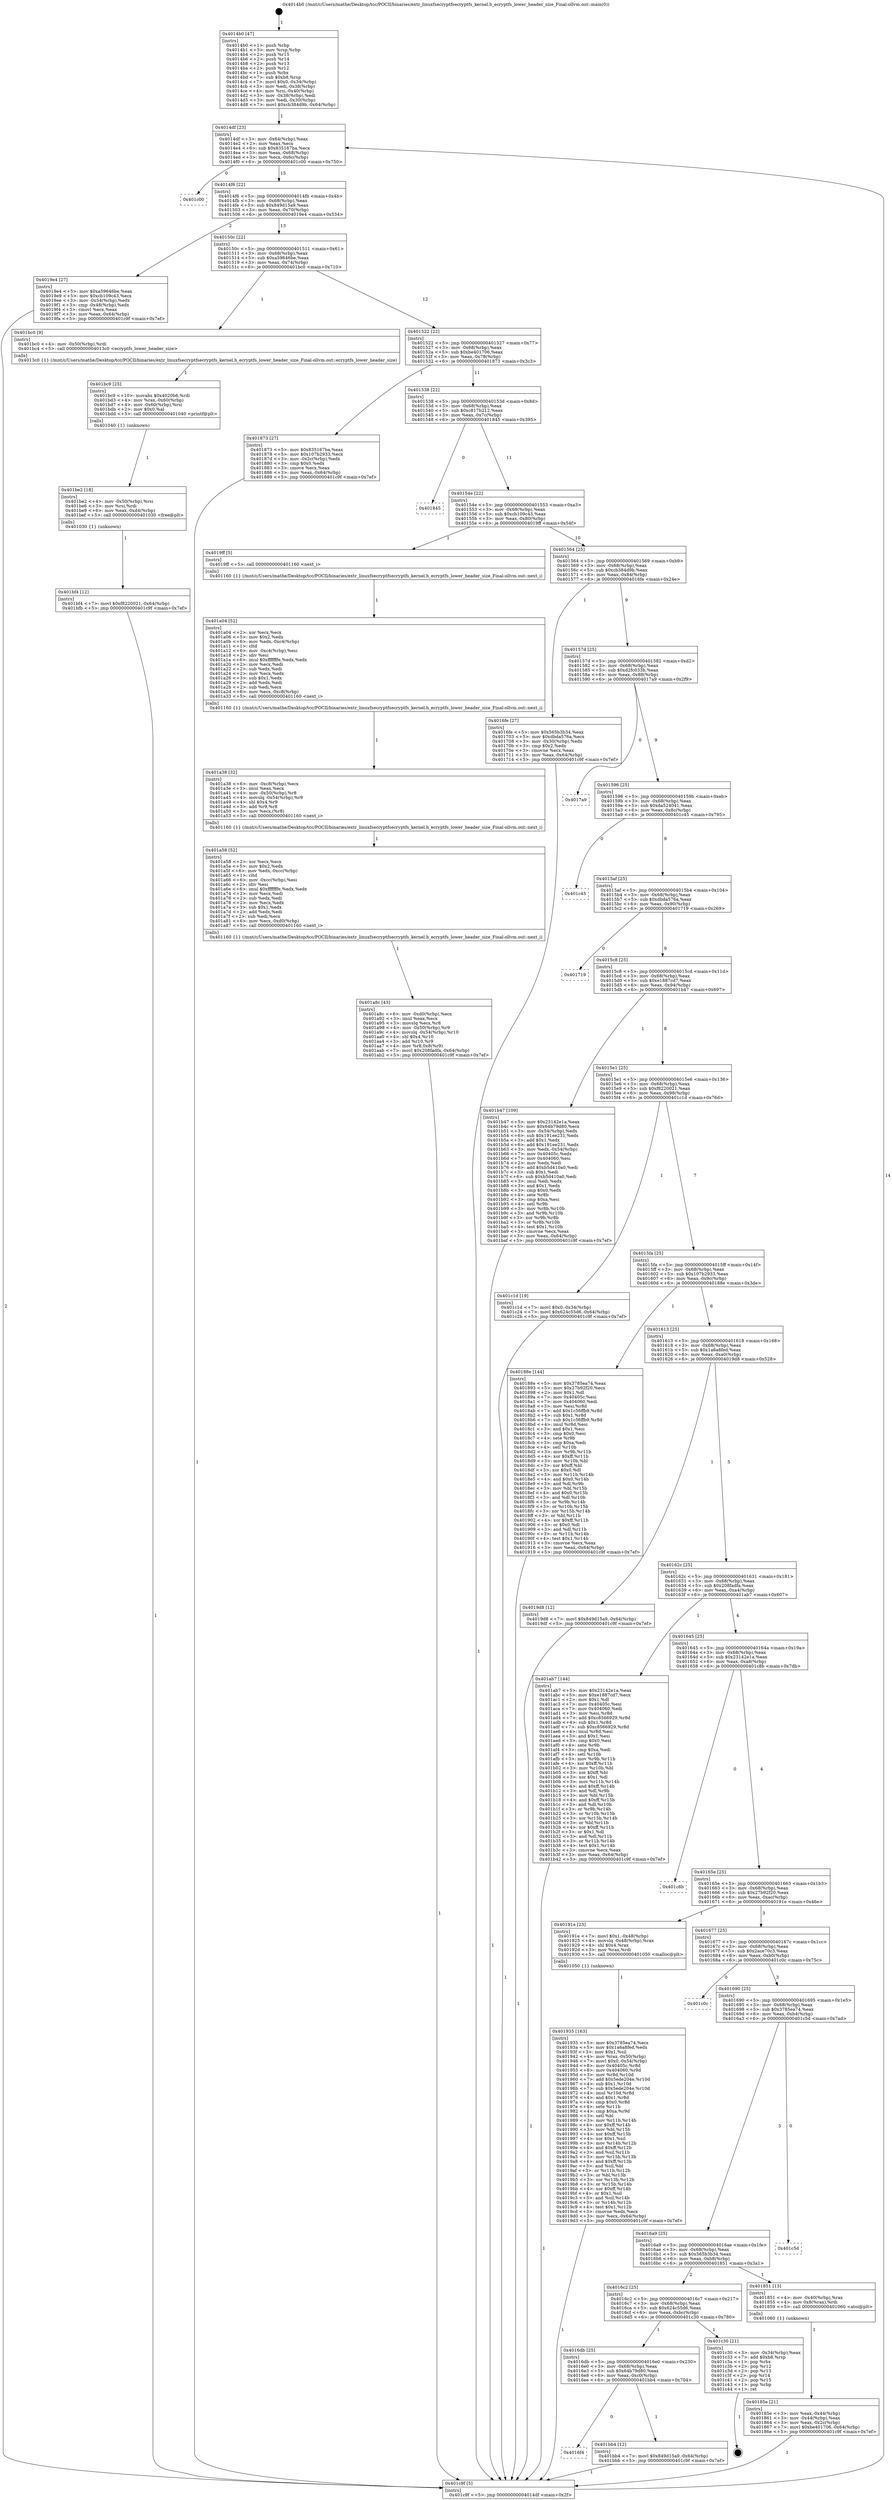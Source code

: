digraph "0x4014b0" {
  label = "0x4014b0 (/mnt/c/Users/mathe/Desktop/tcc/POCII/binaries/extr_linuxfsecryptfsecryptfs_kernel.h_ecryptfs_lower_header_size_Final-ollvm.out::main(0))"
  labelloc = "t"
  node[shape=record]

  Entry [label="",width=0.3,height=0.3,shape=circle,fillcolor=black,style=filled]
  "0x4014df" [label="{
     0x4014df [23]\l
     | [instrs]\l
     &nbsp;&nbsp;0x4014df \<+3\>: mov -0x64(%rbp),%eax\l
     &nbsp;&nbsp;0x4014e2 \<+2\>: mov %eax,%ecx\l
     &nbsp;&nbsp;0x4014e4 \<+6\>: sub $0x835167ba,%ecx\l
     &nbsp;&nbsp;0x4014ea \<+3\>: mov %eax,-0x68(%rbp)\l
     &nbsp;&nbsp;0x4014ed \<+3\>: mov %ecx,-0x6c(%rbp)\l
     &nbsp;&nbsp;0x4014f0 \<+6\>: je 0000000000401c00 \<main+0x750\>\l
  }"]
  "0x401c00" [label="{
     0x401c00\l
  }", style=dashed]
  "0x4014f6" [label="{
     0x4014f6 [22]\l
     | [instrs]\l
     &nbsp;&nbsp;0x4014f6 \<+5\>: jmp 00000000004014fb \<main+0x4b\>\l
     &nbsp;&nbsp;0x4014fb \<+3\>: mov -0x68(%rbp),%eax\l
     &nbsp;&nbsp;0x4014fe \<+5\>: sub $0x849d15a9,%eax\l
     &nbsp;&nbsp;0x401503 \<+3\>: mov %eax,-0x70(%rbp)\l
     &nbsp;&nbsp;0x401506 \<+6\>: je 00000000004019e4 \<main+0x534\>\l
  }"]
  Exit [label="",width=0.3,height=0.3,shape=circle,fillcolor=black,style=filled,peripheries=2]
  "0x4019e4" [label="{
     0x4019e4 [27]\l
     | [instrs]\l
     &nbsp;&nbsp;0x4019e4 \<+5\>: mov $0xa59646be,%eax\l
     &nbsp;&nbsp;0x4019e9 \<+5\>: mov $0xcb109c43,%ecx\l
     &nbsp;&nbsp;0x4019ee \<+3\>: mov -0x54(%rbp),%edx\l
     &nbsp;&nbsp;0x4019f1 \<+3\>: cmp -0x48(%rbp),%edx\l
     &nbsp;&nbsp;0x4019f4 \<+3\>: cmovl %ecx,%eax\l
     &nbsp;&nbsp;0x4019f7 \<+3\>: mov %eax,-0x64(%rbp)\l
     &nbsp;&nbsp;0x4019fa \<+5\>: jmp 0000000000401c9f \<main+0x7ef\>\l
  }"]
  "0x40150c" [label="{
     0x40150c [22]\l
     | [instrs]\l
     &nbsp;&nbsp;0x40150c \<+5\>: jmp 0000000000401511 \<main+0x61\>\l
     &nbsp;&nbsp;0x401511 \<+3\>: mov -0x68(%rbp),%eax\l
     &nbsp;&nbsp;0x401514 \<+5\>: sub $0xa59646be,%eax\l
     &nbsp;&nbsp;0x401519 \<+3\>: mov %eax,-0x74(%rbp)\l
     &nbsp;&nbsp;0x40151c \<+6\>: je 0000000000401bc0 \<main+0x710\>\l
  }"]
  "0x401bf4" [label="{
     0x401bf4 [12]\l
     | [instrs]\l
     &nbsp;&nbsp;0x401bf4 \<+7\>: movl $0xf8220021,-0x64(%rbp)\l
     &nbsp;&nbsp;0x401bfb \<+5\>: jmp 0000000000401c9f \<main+0x7ef\>\l
  }"]
  "0x401bc0" [label="{
     0x401bc0 [9]\l
     | [instrs]\l
     &nbsp;&nbsp;0x401bc0 \<+4\>: mov -0x50(%rbp),%rdi\l
     &nbsp;&nbsp;0x401bc4 \<+5\>: call 00000000004013c0 \<ecryptfs_lower_header_size\>\l
     | [calls]\l
     &nbsp;&nbsp;0x4013c0 \{1\} (/mnt/c/Users/mathe/Desktop/tcc/POCII/binaries/extr_linuxfsecryptfsecryptfs_kernel.h_ecryptfs_lower_header_size_Final-ollvm.out::ecryptfs_lower_header_size)\l
  }"]
  "0x401522" [label="{
     0x401522 [22]\l
     | [instrs]\l
     &nbsp;&nbsp;0x401522 \<+5\>: jmp 0000000000401527 \<main+0x77\>\l
     &nbsp;&nbsp;0x401527 \<+3\>: mov -0x68(%rbp),%eax\l
     &nbsp;&nbsp;0x40152a \<+5\>: sub $0xbe401706,%eax\l
     &nbsp;&nbsp;0x40152f \<+3\>: mov %eax,-0x78(%rbp)\l
     &nbsp;&nbsp;0x401532 \<+6\>: je 0000000000401873 \<main+0x3c3\>\l
  }"]
  "0x401be2" [label="{
     0x401be2 [18]\l
     | [instrs]\l
     &nbsp;&nbsp;0x401be2 \<+4\>: mov -0x50(%rbp),%rsi\l
     &nbsp;&nbsp;0x401be6 \<+3\>: mov %rsi,%rdi\l
     &nbsp;&nbsp;0x401be9 \<+6\>: mov %eax,-0xd4(%rbp)\l
     &nbsp;&nbsp;0x401bef \<+5\>: call 0000000000401030 \<free@plt\>\l
     | [calls]\l
     &nbsp;&nbsp;0x401030 \{1\} (unknown)\l
  }"]
  "0x401873" [label="{
     0x401873 [27]\l
     | [instrs]\l
     &nbsp;&nbsp;0x401873 \<+5\>: mov $0x835167ba,%eax\l
     &nbsp;&nbsp;0x401878 \<+5\>: mov $0x107b2933,%ecx\l
     &nbsp;&nbsp;0x40187d \<+3\>: mov -0x2c(%rbp),%edx\l
     &nbsp;&nbsp;0x401880 \<+3\>: cmp $0x0,%edx\l
     &nbsp;&nbsp;0x401883 \<+3\>: cmove %ecx,%eax\l
     &nbsp;&nbsp;0x401886 \<+3\>: mov %eax,-0x64(%rbp)\l
     &nbsp;&nbsp;0x401889 \<+5\>: jmp 0000000000401c9f \<main+0x7ef\>\l
  }"]
  "0x401538" [label="{
     0x401538 [22]\l
     | [instrs]\l
     &nbsp;&nbsp;0x401538 \<+5\>: jmp 000000000040153d \<main+0x8d\>\l
     &nbsp;&nbsp;0x40153d \<+3\>: mov -0x68(%rbp),%eax\l
     &nbsp;&nbsp;0x401540 \<+5\>: sub $0xc817b212,%eax\l
     &nbsp;&nbsp;0x401545 \<+3\>: mov %eax,-0x7c(%rbp)\l
     &nbsp;&nbsp;0x401548 \<+6\>: je 0000000000401845 \<main+0x395\>\l
  }"]
  "0x401bc9" [label="{
     0x401bc9 [25]\l
     | [instrs]\l
     &nbsp;&nbsp;0x401bc9 \<+10\>: movabs $0x4020b6,%rdi\l
     &nbsp;&nbsp;0x401bd3 \<+4\>: mov %rax,-0x60(%rbp)\l
     &nbsp;&nbsp;0x401bd7 \<+4\>: mov -0x60(%rbp),%rsi\l
     &nbsp;&nbsp;0x401bdb \<+2\>: mov $0x0,%al\l
     &nbsp;&nbsp;0x401bdd \<+5\>: call 0000000000401040 \<printf@plt\>\l
     | [calls]\l
     &nbsp;&nbsp;0x401040 \{1\} (unknown)\l
  }"]
  "0x401845" [label="{
     0x401845\l
  }", style=dashed]
  "0x40154e" [label="{
     0x40154e [22]\l
     | [instrs]\l
     &nbsp;&nbsp;0x40154e \<+5\>: jmp 0000000000401553 \<main+0xa3\>\l
     &nbsp;&nbsp;0x401553 \<+3\>: mov -0x68(%rbp),%eax\l
     &nbsp;&nbsp;0x401556 \<+5\>: sub $0xcb109c43,%eax\l
     &nbsp;&nbsp;0x40155b \<+3\>: mov %eax,-0x80(%rbp)\l
     &nbsp;&nbsp;0x40155e \<+6\>: je 00000000004019ff \<main+0x54f\>\l
  }"]
  "0x4016f4" [label="{
     0x4016f4\l
  }", style=dashed]
  "0x4019ff" [label="{
     0x4019ff [5]\l
     | [instrs]\l
     &nbsp;&nbsp;0x4019ff \<+5\>: call 0000000000401160 \<next_i\>\l
     | [calls]\l
     &nbsp;&nbsp;0x401160 \{1\} (/mnt/c/Users/mathe/Desktop/tcc/POCII/binaries/extr_linuxfsecryptfsecryptfs_kernel.h_ecryptfs_lower_header_size_Final-ollvm.out::next_i)\l
  }"]
  "0x401564" [label="{
     0x401564 [25]\l
     | [instrs]\l
     &nbsp;&nbsp;0x401564 \<+5\>: jmp 0000000000401569 \<main+0xb9\>\l
     &nbsp;&nbsp;0x401569 \<+3\>: mov -0x68(%rbp),%eax\l
     &nbsp;&nbsp;0x40156c \<+5\>: sub $0xcb384d9b,%eax\l
     &nbsp;&nbsp;0x401571 \<+6\>: mov %eax,-0x84(%rbp)\l
     &nbsp;&nbsp;0x401577 \<+6\>: je 00000000004016fe \<main+0x24e\>\l
  }"]
  "0x401bb4" [label="{
     0x401bb4 [12]\l
     | [instrs]\l
     &nbsp;&nbsp;0x401bb4 \<+7\>: movl $0x849d15a9,-0x64(%rbp)\l
     &nbsp;&nbsp;0x401bbb \<+5\>: jmp 0000000000401c9f \<main+0x7ef\>\l
  }"]
  "0x4016fe" [label="{
     0x4016fe [27]\l
     | [instrs]\l
     &nbsp;&nbsp;0x4016fe \<+5\>: mov $0x565b3b34,%eax\l
     &nbsp;&nbsp;0x401703 \<+5\>: mov $0xdbda576a,%ecx\l
     &nbsp;&nbsp;0x401708 \<+3\>: mov -0x30(%rbp),%edx\l
     &nbsp;&nbsp;0x40170b \<+3\>: cmp $0x2,%edx\l
     &nbsp;&nbsp;0x40170e \<+3\>: cmovne %ecx,%eax\l
     &nbsp;&nbsp;0x401711 \<+3\>: mov %eax,-0x64(%rbp)\l
     &nbsp;&nbsp;0x401714 \<+5\>: jmp 0000000000401c9f \<main+0x7ef\>\l
  }"]
  "0x40157d" [label="{
     0x40157d [25]\l
     | [instrs]\l
     &nbsp;&nbsp;0x40157d \<+5\>: jmp 0000000000401582 \<main+0xd2\>\l
     &nbsp;&nbsp;0x401582 \<+3\>: mov -0x68(%rbp),%eax\l
     &nbsp;&nbsp;0x401585 \<+5\>: sub $0xd2fc033b,%eax\l
     &nbsp;&nbsp;0x40158a \<+6\>: mov %eax,-0x88(%rbp)\l
     &nbsp;&nbsp;0x401590 \<+6\>: je 00000000004017a9 \<main+0x2f9\>\l
  }"]
  "0x401c9f" [label="{
     0x401c9f [5]\l
     | [instrs]\l
     &nbsp;&nbsp;0x401c9f \<+5\>: jmp 00000000004014df \<main+0x2f\>\l
  }"]
  "0x4014b0" [label="{
     0x4014b0 [47]\l
     | [instrs]\l
     &nbsp;&nbsp;0x4014b0 \<+1\>: push %rbp\l
     &nbsp;&nbsp;0x4014b1 \<+3\>: mov %rsp,%rbp\l
     &nbsp;&nbsp;0x4014b4 \<+2\>: push %r15\l
     &nbsp;&nbsp;0x4014b6 \<+2\>: push %r14\l
     &nbsp;&nbsp;0x4014b8 \<+2\>: push %r13\l
     &nbsp;&nbsp;0x4014ba \<+2\>: push %r12\l
     &nbsp;&nbsp;0x4014bc \<+1\>: push %rbx\l
     &nbsp;&nbsp;0x4014bd \<+7\>: sub $0xb8,%rsp\l
     &nbsp;&nbsp;0x4014c4 \<+7\>: movl $0x0,-0x34(%rbp)\l
     &nbsp;&nbsp;0x4014cb \<+3\>: mov %edi,-0x38(%rbp)\l
     &nbsp;&nbsp;0x4014ce \<+4\>: mov %rsi,-0x40(%rbp)\l
     &nbsp;&nbsp;0x4014d2 \<+3\>: mov -0x38(%rbp),%edi\l
     &nbsp;&nbsp;0x4014d5 \<+3\>: mov %edi,-0x30(%rbp)\l
     &nbsp;&nbsp;0x4014d8 \<+7\>: movl $0xcb384d9b,-0x64(%rbp)\l
  }"]
  "0x4016db" [label="{
     0x4016db [25]\l
     | [instrs]\l
     &nbsp;&nbsp;0x4016db \<+5\>: jmp 00000000004016e0 \<main+0x230\>\l
     &nbsp;&nbsp;0x4016e0 \<+3\>: mov -0x68(%rbp),%eax\l
     &nbsp;&nbsp;0x4016e3 \<+5\>: sub $0x64b79d80,%eax\l
     &nbsp;&nbsp;0x4016e8 \<+6\>: mov %eax,-0xc0(%rbp)\l
     &nbsp;&nbsp;0x4016ee \<+6\>: je 0000000000401bb4 \<main+0x704\>\l
  }"]
  "0x4017a9" [label="{
     0x4017a9\l
  }", style=dashed]
  "0x401596" [label="{
     0x401596 [25]\l
     | [instrs]\l
     &nbsp;&nbsp;0x401596 \<+5\>: jmp 000000000040159b \<main+0xeb\>\l
     &nbsp;&nbsp;0x40159b \<+3\>: mov -0x68(%rbp),%eax\l
     &nbsp;&nbsp;0x40159e \<+5\>: sub $0xda524041,%eax\l
     &nbsp;&nbsp;0x4015a3 \<+6\>: mov %eax,-0x8c(%rbp)\l
     &nbsp;&nbsp;0x4015a9 \<+6\>: je 0000000000401c45 \<main+0x795\>\l
  }"]
  "0x401c30" [label="{
     0x401c30 [21]\l
     | [instrs]\l
     &nbsp;&nbsp;0x401c30 \<+3\>: mov -0x34(%rbp),%eax\l
     &nbsp;&nbsp;0x401c33 \<+7\>: add $0xb8,%rsp\l
     &nbsp;&nbsp;0x401c3a \<+1\>: pop %rbx\l
     &nbsp;&nbsp;0x401c3b \<+2\>: pop %r12\l
     &nbsp;&nbsp;0x401c3d \<+2\>: pop %r13\l
     &nbsp;&nbsp;0x401c3f \<+2\>: pop %r14\l
     &nbsp;&nbsp;0x401c41 \<+2\>: pop %r15\l
     &nbsp;&nbsp;0x401c43 \<+1\>: pop %rbp\l
     &nbsp;&nbsp;0x401c44 \<+1\>: ret\l
  }"]
  "0x401c45" [label="{
     0x401c45\l
  }", style=dashed]
  "0x4015af" [label="{
     0x4015af [25]\l
     | [instrs]\l
     &nbsp;&nbsp;0x4015af \<+5\>: jmp 00000000004015b4 \<main+0x104\>\l
     &nbsp;&nbsp;0x4015b4 \<+3\>: mov -0x68(%rbp),%eax\l
     &nbsp;&nbsp;0x4015b7 \<+5\>: sub $0xdbda576a,%eax\l
     &nbsp;&nbsp;0x4015bc \<+6\>: mov %eax,-0x90(%rbp)\l
     &nbsp;&nbsp;0x4015c2 \<+6\>: je 0000000000401719 \<main+0x269\>\l
  }"]
  "0x401a8c" [label="{
     0x401a8c [43]\l
     | [instrs]\l
     &nbsp;&nbsp;0x401a8c \<+6\>: mov -0xd0(%rbp),%ecx\l
     &nbsp;&nbsp;0x401a92 \<+3\>: imul %eax,%ecx\l
     &nbsp;&nbsp;0x401a95 \<+3\>: movslq %ecx,%r8\l
     &nbsp;&nbsp;0x401a98 \<+4\>: mov -0x50(%rbp),%r9\l
     &nbsp;&nbsp;0x401a9c \<+4\>: movslq -0x54(%rbp),%r10\l
     &nbsp;&nbsp;0x401aa0 \<+4\>: shl $0x4,%r10\l
     &nbsp;&nbsp;0x401aa4 \<+3\>: add %r10,%r9\l
     &nbsp;&nbsp;0x401aa7 \<+4\>: mov %r8,0x8(%r9)\l
     &nbsp;&nbsp;0x401aab \<+7\>: movl $0x208fadfa,-0x64(%rbp)\l
     &nbsp;&nbsp;0x401ab2 \<+5\>: jmp 0000000000401c9f \<main+0x7ef\>\l
  }"]
  "0x401719" [label="{
     0x401719\l
  }", style=dashed]
  "0x4015c8" [label="{
     0x4015c8 [25]\l
     | [instrs]\l
     &nbsp;&nbsp;0x4015c8 \<+5\>: jmp 00000000004015cd \<main+0x11d\>\l
     &nbsp;&nbsp;0x4015cd \<+3\>: mov -0x68(%rbp),%eax\l
     &nbsp;&nbsp;0x4015d0 \<+5\>: sub $0xe1887cd7,%eax\l
     &nbsp;&nbsp;0x4015d5 \<+6\>: mov %eax,-0x94(%rbp)\l
     &nbsp;&nbsp;0x4015db \<+6\>: je 0000000000401b47 \<main+0x697\>\l
  }"]
  "0x401a58" [label="{
     0x401a58 [52]\l
     | [instrs]\l
     &nbsp;&nbsp;0x401a58 \<+2\>: xor %ecx,%ecx\l
     &nbsp;&nbsp;0x401a5a \<+5\>: mov $0x2,%edx\l
     &nbsp;&nbsp;0x401a5f \<+6\>: mov %edx,-0xcc(%rbp)\l
     &nbsp;&nbsp;0x401a65 \<+1\>: cltd\l
     &nbsp;&nbsp;0x401a66 \<+6\>: mov -0xcc(%rbp),%esi\l
     &nbsp;&nbsp;0x401a6c \<+2\>: idiv %esi\l
     &nbsp;&nbsp;0x401a6e \<+6\>: imul $0xfffffffe,%edx,%edx\l
     &nbsp;&nbsp;0x401a74 \<+2\>: mov %ecx,%edi\l
     &nbsp;&nbsp;0x401a76 \<+2\>: sub %edx,%edi\l
     &nbsp;&nbsp;0x401a78 \<+2\>: mov %ecx,%edx\l
     &nbsp;&nbsp;0x401a7a \<+3\>: sub $0x1,%edx\l
     &nbsp;&nbsp;0x401a7d \<+2\>: add %edx,%edi\l
     &nbsp;&nbsp;0x401a7f \<+2\>: sub %edi,%ecx\l
     &nbsp;&nbsp;0x401a81 \<+6\>: mov %ecx,-0xd0(%rbp)\l
     &nbsp;&nbsp;0x401a87 \<+5\>: call 0000000000401160 \<next_i\>\l
     | [calls]\l
     &nbsp;&nbsp;0x401160 \{1\} (/mnt/c/Users/mathe/Desktop/tcc/POCII/binaries/extr_linuxfsecryptfsecryptfs_kernel.h_ecryptfs_lower_header_size_Final-ollvm.out::next_i)\l
  }"]
  "0x401b47" [label="{
     0x401b47 [109]\l
     | [instrs]\l
     &nbsp;&nbsp;0x401b47 \<+5\>: mov $0x23142e1a,%eax\l
     &nbsp;&nbsp;0x401b4c \<+5\>: mov $0x64b79d80,%ecx\l
     &nbsp;&nbsp;0x401b51 \<+3\>: mov -0x54(%rbp),%edx\l
     &nbsp;&nbsp;0x401b54 \<+6\>: sub $0x191ee231,%edx\l
     &nbsp;&nbsp;0x401b5a \<+3\>: add $0x1,%edx\l
     &nbsp;&nbsp;0x401b5d \<+6\>: add $0x191ee231,%edx\l
     &nbsp;&nbsp;0x401b63 \<+3\>: mov %edx,-0x54(%rbp)\l
     &nbsp;&nbsp;0x401b66 \<+7\>: mov 0x40405c,%edx\l
     &nbsp;&nbsp;0x401b6d \<+7\>: mov 0x404060,%esi\l
     &nbsp;&nbsp;0x401b74 \<+2\>: mov %edx,%edi\l
     &nbsp;&nbsp;0x401b76 \<+6\>: add $0xb5d410a0,%edi\l
     &nbsp;&nbsp;0x401b7c \<+3\>: sub $0x1,%edi\l
     &nbsp;&nbsp;0x401b7f \<+6\>: sub $0xb5d410a0,%edi\l
     &nbsp;&nbsp;0x401b85 \<+3\>: imul %edi,%edx\l
     &nbsp;&nbsp;0x401b88 \<+3\>: and $0x1,%edx\l
     &nbsp;&nbsp;0x401b8b \<+3\>: cmp $0x0,%edx\l
     &nbsp;&nbsp;0x401b8e \<+4\>: sete %r8b\l
     &nbsp;&nbsp;0x401b92 \<+3\>: cmp $0xa,%esi\l
     &nbsp;&nbsp;0x401b95 \<+4\>: setl %r9b\l
     &nbsp;&nbsp;0x401b99 \<+3\>: mov %r8b,%r10b\l
     &nbsp;&nbsp;0x401b9c \<+3\>: and %r9b,%r10b\l
     &nbsp;&nbsp;0x401b9f \<+3\>: xor %r9b,%r8b\l
     &nbsp;&nbsp;0x401ba2 \<+3\>: or %r8b,%r10b\l
     &nbsp;&nbsp;0x401ba5 \<+4\>: test $0x1,%r10b\l
     &nbsp;&nbsp;0x401ba9 \<+3\>: cmovne %ecx,%eax\l
     &nbsp;&nbsp;0x401bac \<+3\>: mov %eax,-0x64(%rbp)\l
     &nbsp;&nbsp;0x401baf \<+5\>: jmp 0000000000401c9f \<main+0x7ef\>\l
  }"]
  "0x4015e1" [label="{
     0x4015e1 [25]\l
     | [instrs]\l
     &nbsp;&nbsp;0x4015e1 \<+5\>: jmp 00000000004015e6 \<main+0x136\>\l
     &nbsp;&nbsp;0x4015e6 \<+3\>: mov -0x68(%rbp),%eax\l
     &nbsp;&nbsp;0x4015e9 \<+5\>: sub $0xf8220021,%eax\l
     &nbsp;&nbsp;0x4015ee \<+6\>: mov %eax,-0x98(%rbp)\l
     &nbsp;&nbsp;0x4015f4 \<+6\>: je 0000000000401c1d \<main+0x76d\>\l
  }"]
  "0x401a38" [label="{
     0x401a38 [32]\l
     | [instrs]\l
     &nbsp;&nbsp;0x401a38 \<+6\>: mov -0xc8(%rbp),%ecx\l
     &nbsp;&nbsp;0x401a3e \<+3\>: imul %eax,%ecx\l
     &nbsp;&nbsp;0x401a41 \<+4\>: mov -0x50(%rbp),%r8\l
     &nbsp;&nbsp;0x401a45 \<+4\>: movslq -0x54(%rbp),%r9\l
     &nbsp;&nbsp;0x401a49 \<+4\>: shl $0x4,%r9\l
     &nbsp;&nbsp;0x401a4d \<+3\>: add %r9,%r8\l
     &nbsp;&nbsp;0x401a50 \<+3\>: mov %ecx,(%r8)\l
     &nbsp;&nbsp;0x401a53 \<+5\>: call 0000000000401160 \<next_i\>\l
     | [calls]\l
     &nbsp;&nbsp;0x401160 \{1\} (/mnt/c/Users/mathe/Desktop/tcc/POCII/binaries/extr_linuxfsecryptfsecryptfs_kernel.h_ecryptfs_lower_header_size_Final-ollvm.out::next_i)\l
  }"]
  "0x401c1d" [label="{
     0x401c1d [19]\l
     | [instrs]\l
     &nbsp;&nbsp;0x401c1d \<+7\>: movl $0x0,-0x34(%rbp)\l
     &nbsp;&nbsp;0x401c24 \<+7\>: movl $0x624c55d6,-0x64(%rbp)\l
     &nbsp;&nbsp;0x401c2b \<+5\>: jmp 0000000000401c9f \<main+0x7ef\>\l
  }"]
  "0x4015fa" [label="{
     0x4015fa [25]\l
     | [instrs]\l
     &nbsp;&nbsp;0x4015fa \<+5\>: jmp 00000000004015ff \<main+0x14f\>\l
     &nbsp;&nbsp;0x4015ff \<+3\>: mov -0x68(%rbp),%eax\l
     &nbsp;&nbsp;0x401602 \<+5\>: sub $0x107b2933,%eax\l
     &nbsp;&nbsp;0x401607 \<+6\>: mov %eax,-0x9c(%rbp)\l
     &nbsp;&nbsp;0x40160d \<+6\>: je 000000000040188e \<main+0x3de\>\l
  }"]
  "0x401a04" [label="{
     0x401a04 [52]\l
     | [instrs]\l
     &nbsp;&nbsp;0x401a04 \<+2\>: xor %ecx,%ecx\l
     &nbsp;&nbsp;0x401a06 \<+5\>: mov $0x2,%edx\l
     &nbsp;&nbsp;0x401a0b \<+6\>: mov %edx,-0xc4(%rbp)\l
     &nbsp;&nbsp;0x401a11 \<+1\>: cltd\l
     &nbsp;&nbsp;0x401a12 \<+6\>: mov -0xc4(%rbp),%esi\l
     &nbsp;&nbsp;0x401a18 \<+2\>: idiv %esi\l
     &nbsp;&nbsp;0x401a1a \<+6\>: imul $0xfffffffe,%edx,%edx\l
     &nbsp;&nbsp;0x401a20 \<+2\>: mov %ecx,%edi\l
     &nbsp;&nbsp;0x401a22 \<+2\>: sub %edx,%edi\l
     &nbsp;&nbsp;0x401a24 \<+2\>: mov %ecx,%edx\l
     &nbsp;&nbsp;0x401a26 \<+3\>: sub $0x1,%edx\l
     &nbsp;&nbsp;0x401a29 \<+2\>: add %edx,%edi\l
     &nbsp;&nbsp;0x401a2b \<+2\>: sub %edi,%ecx\l
     &nbsp;&nbsp;0x401a2d \<+6\>: mov %ecx,-0xc8(%rbp)\l
     &nbsp;&nbsp;0x401a33 \<+5\>: call 0000000000401160 \<next_i\>\l
     | [calls]\l
     &nbsp;&nbsp;0x401160 \{1\} (/mnt/c/Users/mathe/Desktop/tcc/POCII/binaries/extr_linuxfsecryptfsecryptfs_kernel.h_ecryptfs_lower_header_size_Final-ollvm.out::next_i)\l
  }"]
  "0x40188e" [label="{
     0x40188e [144]\l
     | [instrs]\l
     &nbsp;&nbsp;0x40188e \<+5\>: mov $0x3785ea74,%eax\l
     &nbsp;&nbsp;0x401893 \<+5\>: mov $0x27b92f20,%ecx\l
     &nbsp;&nbsp;0x401898 \<+2\>: mov $0x1,%dl\l
     &nbsp;&nbsp;0x40189a \<+7\>: mov 0x40405c,%esi\l
     &nbsp;&nbsp;0x4018a1 \<+7\>: mov 0x404060,%edi\l
     &nbsp;&nbsp;0x4018a8 \<+3\>: mov %esi,%r8d\l
     &nbsp;&nbsp;0x4018ab \<+7\>: add $0x1c56ffb9,%r8d\l
     &nbsp;&nbsp;0x4018b2 \<+4\>: sub $0x1,%r8d\l
     &nbsp;&nbsp;0x4018b6 \<+7\>: sub $0x1c56ffb9,%r8d\l
     &nbsp;&nbsp;0x4018bd \<+4\>: imul %r8d,%esi\l
     &nbsp;&nbsp;0x4018c1 \<+3\>: and $0x1,%esi\l
     &nbsp;&nbsp;0x4018c4 \<+3\>: cmp $0x0,%esi\l
     &nbsp;&nbsp;0x4018c7 \<+4\>: sete %r9b\l
     &nbsp;&nbsp;0x4018cb \<+3\>: cmp $0xa,%edi\l
     &nbsp;&nbsp;0x4018ce \<+4\>: setl %r10b\l
     &nbsp;&nbsp;0x4018d2 \<+3\>: mov %r9b,%r11b\l
     &nbsp;&nbsp;0x4018d5 \<+4\>: xor $0xff,%r11b\l
     &nbsp;&nbsp;0x4018d9 \<+3\>: mov %r10b,%bl\l
     &nbsp;&nbsp;0x4018dc \<+3\>: xor $0xff,%bl\l
     &nbsp;&nbsp;0x4018df \<+3\>: xor $0x0,%dl\l
     &nbsp;&nbsp;0x4018e2 \<+3\>: mov %r11b,%r14b\l
     &nbsp;&nbsp;0x4018e5 \<+4\>: and $0x0,%r14b\l
     &nbsp;&nbsp;0x4018e9 \<+3\>: and %dl,%r9b\l
     &nbsp;&nbsp;0x4018ec \<+3\>: mov %bl,%r15b\l
     &nbsp;&nbsp;0x4018ef \<+4\>: and $0x0,%r15b\l
     &nbsp;&nbsp;0x4018f3 \<+3\>: and %dl,%r10b\l
     &nbsp;&nbsp;0x4018f6 \<+3\>: or %r9b,%r14b\l
     &nbsp;&nbsp;0x4018f9 \<+3\>: or %r10b,%r15b\l
     &nbsp;&nbsp;0x4018fc \<+3\>: xor %r15b,%r14b\l
     &nbsp;&nbsp;0x4018ff \<+3\>: or %bl,%r11b\l
     &nbsp;&nbsp;0x401902 \<+4\>: xor $0xff,%r11b\l
     &nbsp;&nbsp;0x401906 \<+3\>: or $0x0,%dl\l
     &nbsp;&nbsp;0x401909 \<+3\>: and %dl,%r11b\l
     &nbsp;&nbsp;0x40190c \<+3\>: or %r11b,%r14b\l
     &nbsp;&nbsp;0x40190f \<+4\>: test $0x1,%r14b\l
     &nbsp;&nbsp;0x401913 \<+3\>: cmovne %ecx,%eax\l
     &nbsp;&nbsp;0x401916 \<+3\>: mov %eax,-0x64(%rbp)\l
     &nbsp;&nbsp;0x401919 \<+5\>: jmp 0000000000401c9f \<main+0x7ef\>\l
  }"]
  "0x401613" [label="{
     0x401613 [25]\l
     | [instrs]\l
     &nbsp;&nbsp;0x401613 \<+5\>: jmp 0000000000401618 \<main+0x168\>\l
     &nbsp;&nbsp;0x401618 \<+3\>: mov -0x68(%rbp),%eax\l
     &nbsp;&nbsp;0x40161b \<+5\>: sub $0x1a6a8fed,%eax\l
     &nbsp;&nbsp;0x401620 \<+6\>: mov %eax,-0xa0(%rbp)\l
     &nbsp;&nbsp;0x401626 \<+6\>: je 00000000004019d8 \<main+0x528\>\l
  }"]
  "0x401935" [label="{
     0x401935 [163]\l
     | [instrs]\l
     &nbsp;&nbsp;0x401935 \<+5\>: mov $0x3785ea74,%ecx\l
     &nbsp;&nbsp;0x40193a \<+5\>: mov $0x1a6a8fed,%edx\l
     &nbsp;&nbsp;0x40193f \<+3\>: mov $0x1,%sil\l
     &nbsp;&nbsp;0x401942 \<+4\>: mov %rax,-0x50(%rbp)\l
     &nbsp;&nbsp;0x401946 \<+7\>: movl $0x0,-0x54(%rbp)\l
     &nbsp;&nbsp;0x40194d \<+8\>: mov 0x40405c,%r8d\l
     &nbsp;&nbsp;0x401955 \<+8\>: mov 0x404060,%r9d\l
     &nbsp;&nbsp;0x40195d \<+3\>: mov %r8d,%r10d\l
     &nbsp;&nbsp;0x401960 \<+7\>: add $0x5ede204e,%r10d\l
     &nbsp;&nbsp;0x401967 \<+4\>: sub $0x1,%r10d\l
     &nbsp;&nbsp;0x40196b \<+7\>: sub $0x5ede204e,%r10d\l
     &nbsp;&nbsp;0x401972 \<+4\>: imul %r10d,%r8d\l
     &nbsp;&nbsp;0x401976 \<+4\>: and $0x1,%r8d\l
     &nbsp;&nbsp;0x40197a \<+4\>: cmp $0x0,%r8d\l
     &nbsp;&nbsp;0x40197e \<+4\>: sete %r11b\l
     &nbsp;&nbsp;0x401982 \<+4\>: cmp $0xa,%r9d\l
     &nbsp;&nbsp;0x401986 \<+3\>: setl %bl\l
     &nbsp;&nbsp;0x401989 \<+3\>: mov %r11b,%r14b\l
     &nbsp;&nbsp;0x40198c \<+4\>: xor $0xff,%r14b\l
     &nbsp;&nbsp;0x401990 \<+3\>: mov %bl,%r15b\l
     &nbsp;&nbsp;0x401993 \<+4\>: xor $0xff,%r15b\l
     &nbsp;&nbsp;0x401997 \<+4\>: xor $0x1,%sil\l
     &nbsp;&nbsp;0x40199b \<+3\>: mov %r14b,%r12b\l
     &nbsp;&nbsp;0x40199e \<+4\>: and $0xff,%r12b\l
     &nbsp;&nbsp;0x4019a2 \<+3\>: and %sil,%r11b\l
     &nbsp;&nbsp;0x4019a5 \<+3\>: mov %r15b,%r13b\l
     &nbsp;&nbsp;0x4019a8 \<+4\>: and $0xff,%r13b\l
     &nbsp;&nbsp;0x4019ac \<+3\>: and %sil,%bl\l
     &nbsp;&nbsp;0x4019af \<+3\>: or %r11b,%r12b\l
     &nbsp;&nbsp;0x4019b2 \<+3\>: or %bl,%r13b\l
     &nbsp;&nbsp;0x4019b5 \<+3\>: xor %r13b,%r12b\l
     &nbsp;&nbsp;0x4019b8 \<+3\>: or %r15b,%r14b\l
     &nbsp;&nbsp;0x4019bb \<+4\>: xor $0xff,%r14b\l
     &nbsp;&nbsp;0x4019bf \<+4\>: or $0x1,%sil\l
     &nbsp;&nbsp;0x4019c3 \<+3\>: and %sil,%r14b\l
     &nbsp;&nbsp;0x4019c6 \<+3\>: or %r14b,%r12b\l
     &nbsp;&nbsp;0x4019c9 \<+4\>: test $0x1,%r12b\l
     &nbsp;&nbsp;0x4019cd \<+3\>: cmovne %edx,%ecx\l
     &nbsp;&nbsp;0x4019d0 \<+3\>: mov %ecx,-0x64(%rbp)\l
     &nbsp;&nbsp;0x4019d3 \<+5\>: jmp 0000000000401c9f \<main+0x7ef\>\l
  }"]
  "0x4019d8" [label="{
     0x4019d8 [12]\l
     | [instrs]\l
     &nbsp;&nbsp;0x4019d8 \<+7\>: movl $0x849d15a9,-0x64(%rbp)\l
     &nbsp;&nbsp;0x4019df \<+5\>: jmp 0000000000401c9f \<main+0x7ef\>\l
  }"]
  "0x40162c" [label="{
     0x40162c [25]\l
     | [instrs]\l
     &nbsp;&nbsp;0x40162c \<+5\>: jmp 0000000000401631 \<main+0x181\>\l
     &nbsp;&nbsp;0x401631 \<+3\>: mov -0x68(%rbp),%eax\l
     &nbsp;&nbsp;0x401634 \<+5\>: sub $0x208fadfa,%eax\l
     &nbsp;&nbsp;0x401639 \<+6\>: mov %eax,-0xa4(%rbp)\l
     &nbsp;&nbsp;0x40163f \<+6\>: je 0000000000401ab7 \<main+0x607\>\l
  }"]
  "0x40185e" [label="{
     0x40185e [21]\l
     | [instrs]\l
     &nbsp;&nbsp;0x40185e \<+3\>: mov %eax,-0x44(%rbp)\l
     &nbsp;&nbsp;0x401861 \<+3\>: mov -0x44(%rbp),%eax\l
     &nbsp;&nbsp;0x401864 \<+3\>: mov %eax,-0x2c(%rbp)\l
     &nbsp;&nbsp;0x401867 \<+7\>: movl $0xbe401706,-0x64(%rbp)\l
     &nbsp;&nbsp;0x40186e \<+5\>: jmp 0000000000401c9f \<main+0x7ef\>\l
  }"]
  "0x401ab7" [label="{
     0x401ab7 [144]\l
     | [instrs]\l
     &nbsp;&nbsp;0x401ab7 \<+5\>: mov $0x23142e1a,%eax\l
     &nbsp;&nbsp;0x401abc \<+5\>: mov $0xe1887cd7,%ecx\l
     &nbsp;&nbsp;0x401ac1 \<+2\>: mov $0x1,%dl\l
     &nbsp;&nbsp;0x401ac3 \<+7\>: mov 0x40405c,%esi\l
     &nbsp;&nbsp;0x401aca \<+7\>: mov 0x404060,%edi\l
     &nbsp;&nbsp;0x401ad1 \<+3\>: mov %esi,%r8d\l
     &nbsp;&nbsp;0x401ad4 \<+7\>: add $0xc8566929,%r8d\l
     &nbsp;&nbsp;0x401adb \<+4\>: sub $0x1,%r8d\l
     &nbsp;&nbsp;0x401adf \<+7\>: sub $0xc8566929,%r8d\l
     &nbsp;&nbsp;0x401ae6 \<+4\>: imul %r8d,%esi\l
     &nbsp;&nbsp;0x401aea \<+3\>: and $0x1,%esi\l
     &nbsp;&nbsp;0x401aed \<+3\>: cmp $0x0,%esi\l
     &nbsp;&nbsp;0x401af0 \<+4\>: sete %r9b\l
     &nbsp;&nbsp;0x401af4 \<+3\>: cmp $0xa,%edi\l
     &nbsp;&nbsp;0x401af7 \<+4\>: setl %r10b\l
     &nbsp;&nbsp;0x401afb \<+3\>: mov %r9b,%r11b\l
     &nbsp;&nbsp;0x401afe \<+4\>: xor $0xff,%r11b\l
     &nbsp;&nbsp;0x401b02 \<+3\>: mov %r10b,%bl\l
     &nbsp;&nbsp;0x401b05 \<+3\>: xor $0xff,%bl\l
     &nbsp;&nbsp;0x401b08 \<+3\>: xor $0x1,%dl\l
     &nbsp;&nbsp;0x401b0b \<+3\>: mov %r11b,%r14b\l
     &nbsp;&nbsp;0x401b0e \<+4\>: and $0xff,%r14b\l
     &nbsp;&nbsp;0x401b12 \<+3\>: and %dl,%r9b\l
     &nbsp;&nbsp;0x401b15 \<+3\>: mov %bl,%r15b\l
     &nbsp;&nbsp;0x401b18 \<+4\>: and $0xff,%r15b\l
     &nbsp;&nbsp;0x401b1c \<+3\>: and %dl,%r10b\l
     &nbsp;&nbsp;0x401b1f \<+3\>: or %r9b,%r14b\l
     &nbsp;&nbsp;0x401b22 \<+3\>: or %r10b,%r15b\l
     &nbsp;&nbsp;0x401b25 \<+3\>: xor %r15b,%r14b\l
     &nbsp;&nbsp;0x401b28 \<+3\>: or %bl,%r11b\l
     &nbsp;&nbsp;0x401b2b \<+4\>: xor $0xff,%r11b\l
     &nbsp;&nbsp;0x401b2f \<+3\>: or $0x1,%dl\l
     &nbsp;&nbsp;0x401b32 \<+3\>: and %dl,%r11b\l
     &nbsp;&nbsp;0x401b35 \<+3\>: or %r11b,%r14b\l
     &nbsp;&nbsp;0x401b38 \<+4\>: test $0x1,%r14b\l
     &nbsp;&nbsp;0x401b3c \<+3\>: cmovne %ecx,%eax\l
     &nbsp;&nbsp;0x401b3f \<+3\>: mov %eax,-0x64(%rbp)\l
     &nbsp;&nbsp;0x401b42 \<+5\>: jmp 0000000000401c9f \<main+0x7ef\>\l
  }"]
  "0x401645" [label="{
     0x401645 [25]\l
     | [instrs]\l
     &nbsp;&nbsp;0x401645 \<+5\>: jmp 000000000040164a \<main+0x19a\>\l
     &nbsp;&nbsp;0x40164a \<+3\>: mov -0x68(%rbp),%eax\l
     &nbsp;&nbsp;0x40164d \<+5\>: sub $0x23142e1a,%eax\l
     &nbsp;&nbsp;0x401652 \<+6\>: mov %eax,-0xa8(%rbp)\l
     &nbsp;&nbsp;0x401658 \<+6\>: je 0000000000401c8b \<main+0x7db\>\l
  }"]
  "0x4016c2" [label="{
     0x4016c2 [25]\l
     | [instrs]\l
     &nbsp;&nbsp;0x4016c2 \<+5\>: jmp 00000000004016c7 \<main+0x217\>\l
     &nbsp;&nbsp;0x4016c7 \<+3\>: mov -0x68(%rbp),%eax\l
     &nbsp;&nbsp;0x4016ca \<+5\>: sub $0x624c55d6,%eax\l
     &nbsp;&nbsp;0x4016cf \<+6\>: mov %eax,-0xbc(%rbp)\l
     &nbsp;&nbsp;0x4016d5 \<+6\>: je 0000000000401c30 \<main+0x780\>\l
  }"]
  "0x401c8b" [label="{
     0x401c8b\l
  }", style=dashed]
  "0x40165e" [label="{
     0x40165e [25]\l
     | [instrs]\l
     &nbsp;&nbsp;0x40165e \<+5\>: jmp 0000000000401663 \<main+0x1b3\>\l
     &nbsp;&nbsp;0x401663 \<+3\>: mov -0x68(%rbp),%eax\l
     &nbsp;&nbsp;0x401666 \<+5\>: sub $0x27b92f20,%eax\l
     &nbsp;&nbsp;0x40166b \<+6\>: mov %eax,-0xac(%rbp)\l
     &nbsp;&nbsp;0x401671 \<+6\>: je 000000000040191e \<main+0x46e\>\l
  }"]
  "0x401851" [label="{
     0x401851 [13]\l
     | [instrs]\l
     &nbsp;&nbsp;0x401851 \<+4\>: mov -0x40(%rbp),%rax\l
     &nbsp;&nbsp;0x401855 \<+4\>: mov 0x8(%rax),%rdi\l
     &nbsp;&nbsp;0x401859 \<+5\>: call 0000000000401060 \<atoi@plt\>\l
     | [calls]\l
     &nbsp;&nbsp;0x401060 \{1\} (unknown)\l
  }"]
  "0x40191e" [label="{
     0x40191e [23]\l
     | [instrs]\l
     &nbsp;&nbsp;0x40191e \<+7\>: movl $0x1,-0x48(%rbp)\l
     &nbsp;&nbsp;0x401925 \<+4\>: movslq -0x48(%rbp),%rax\l
     &nbsp;&nbsp;0x401929 \<+4\>: shl $0x4,%rax\l
     &nbsp;&nbsp;0x40192d \<+3\>: mov %rax,%rdi\l
     &nbsp;&nbsp;0x401930 \<+5\>: call 0000000000401050 \<malloc@plt\>\l
     | [calls]\l
     &nbsp;&nbsp;0x401050 \{1\} (unknown)\l
  }"]
  "0x401677" [label="{
     0x401677 [25]\l
     | [instrs]\l
     &nbsp;&nbsp;0x401677 \<+5\>: jmp 000000000040167c \<main+0x1cc\>\l
     &nbsp;&nbsp;0x40167c \<+3\>: mov -0x68(%rbp),%eax\l
     &nbsp;&nbsp;0x40167f \<+5\>: sub $0x2ace70c3,%eax\l
     &nbsp;&nbsp;0x401684 \<+6\>: mov %eax,-0xb0(%rbp)\l
     &nbsp;&nbsp;0x40168a \<+6\>: je 0000000000401c0c \<main+0x75c\>\l
  }"]
  "0x4016a9" [label="{
     0x4016a9 [25]\l
     | [instrs]\l
     &nbsp;&nbsp;0x4016a9 \<+5\>: jmp 00000000004016ae \<main+0x1fe\>\l
     &nbsp;&nbsp;0x4016ae \<+3\>: mov -0x68(%rbp),%eax\l
     &nbsp;&nbsp;0x4016b1 \<+5\>: sub $0x565b3b34,%eax\l
     &nbsp;&nbsp;0x4016b6 \<+6\>: mov %eax,-0xb8(%rbp)\l
     &nbsp;&nbsp;0x4016bc \<+6\>: je 0000000000401851 \<main+0x3a1\>\l
  }"]
  "0x401c0c" [label="{
     0x401c0c\l
  }", style=dashed]
  "0x401690" [label="{
     0x401690 [25]\l
     | [instrs]\l
     &nbsp;&nbsp;0x401690 \<+5\>: jmp 0000000000401695 \<main+0x1e5\>\l
     &nbsp;&nbsp;0x401695 \<+3\>: mov -0x68(%rbp),%eax\l
     &nbsp;&nbsp;0x401698 \<+5\>: sub $0x3785ea74,%eax\l
     &nbsp;&nbsp;0x40169d \<+6\>: mov %eax,-0xb4(%rbp)\l
     &nbsp;&nbsp;0x4016a3 \<+6\>: je 0000000000401c5d \<main+0x7ad\>\l
  }"]
  "0x401c5d" [label="{
     0x401c5d\l
  }", style=dashed]
  Entry -> "0x4014b0" [label=" 1"]
  "0x4014df" -> "0x401c00" [label=" 0"]
  "0x4014df" -> "0x4014f6" [label=" 15"]
  "0x401c30" -> Exit [label=" 1"]
  "0x4014f6" -> "0x4019e4" [label=" 2"]
  "0x4014f6" -> "0x40150c" [label=" 13"]
  "0x401c1d" -> "0x401c9f" [label=" 1"]
  "0x40150c" -> "0x401bc0" [label=" 1"]
  "0x40150c" -> "0x401522" [label=" 12"]
  "0x401bf4" -> "0x401c9f" [label=" 1"]
  "0x401522" -> "0x401873" [label=" 1"]
  "0x401522" -> "0x401538" [label=" 11"]
  "0x401be2" -> "0x401bf4" [label=" 1"]
  "0x401538" -> "0x401845" [label=" 0"]
  "0x401538" -> "0x40154e" [label=" 11"]
  "0x401bc9" -> "0x401be2" [label=" 1"]
  "0x40154e" -> "0x4019ff" [label=" 1"]
  "0x40154e" -> "0x401564" [label=" 10"]
  "0x401bc0" -> "0x401bc9" [label=" 1"]
  "0x401564" -> "0x4016fe" [label=" 1"]
  "0x401564" -> "0x40157d" [label=" 9"]
  "0x4016fe" -> "0x401c9f" [label=" 1"]
  "0x4014b0" -> "0x4014df" [label=" 1"]
  "0x401c9f" -> "0x4014df" [label=" 14"]
  "0x401bb4" -> "0x401c9f" [label=" 1"]
  "0x40157d" -> "0x4017a9" [label=" 0"]
  "0x40157d" -> "0x401596" [label=" 9"]
  "0x4016db" -> "0x401bb4" [label=" 1"]
  "0x401596" -> "0x401c45" [label=" 0"]
  "0x401596" -> "0x4015af" [label=" 9"]
  "0x4016db" -> "0x4016f4" [label=" 0"]
  "0x4015af" -> "0x401719" [label=" 0"]
  "0x4015af" -> "0x4015c8" [label=" 9"]
  "0x4016c2" -> "0x401c30" [label=" 1"]
  "0x4015c8" -> "0x401b47" [label=" 1"]
  "0x4015c8" -> "0x4015e1" [label=" 8"]
  "0x4016c2" -> "0x4016db" [label=" 1"]
  "0x4015e1" -> "0x401c1d" [label=" 1"]
  "0x4015e1" -> "0x4015fa" [label=" 7"]
  "0x401b47" -> "0x401c9f" [label=" 1"]
  "0x4015fa" -> "0x40188e" [label=" 1"]
  "0x4015fa" -> "0x401613" [label=" 6"]
  "0x401ab7" -> "0x401c9f" [label=" 1"]
  "0x401613" -> "0x4019d8" [label=" 1"]
  "0x401613" -> "0x40162c" [label=" 5"]
  "0x401a8c" -> "0x401c9f" [label=" 1"]
  "0x40162c" -> "0x401ab7" [label=" 1"]
  "0x40162c" -> "0x401645" [label=" 4"]
  "0x401a58" -> "0x401a8c" [label=" 1"]
  "0x401645" -> "0x401c8b" [label=" 0"]
  "0x401645" -> "0x40165e" [label=" 4"]
  "0x401a38" -> "0x401a58" [label=" 1"]
  "0x40165e" -> "0x40191e" [label=" 1"]
  "0x40165e" -> "0x401677" [label=" 3"]
  "0x401a04" -> "0x401a38" [label=" 1"]
  "0x401677" -> "0x401c0c" [label=" 0"]
  "0x401677" -> "0x401690" [label=" 3"]
  "0x4019e4" -> "0x401c9f" [label=" 2"]
  "0x401690" -> "0x401c5d" [label=" 0"]
  "0x401690" -> "0x4016a9" [label=" 3"]
  "0x4019ff" -> "0x401a04" [label=" 1"]
  "0x4016a9" -> "0x401851" [label=" 1"]
  "0x4016a9" -> "0x4016c2" [label=" 2"]
  "0x401851" -> "0x40185e" [label=" 1"]
  "0x40185e" -> "0x401c9f" [label=" 1"]
  "0x401873" -> "0x401c9f" [label=" 1"]
  "0x40188e" -> "0x401c9f" [label=" 1"]
  "0x40191e" -> "0x401935" [label=" 1"]
  "0x401935" -> "0x401c9f" [label=" 1"]
  "0x4019d8" -> "0x401c9f" [label=" 1"]
}
